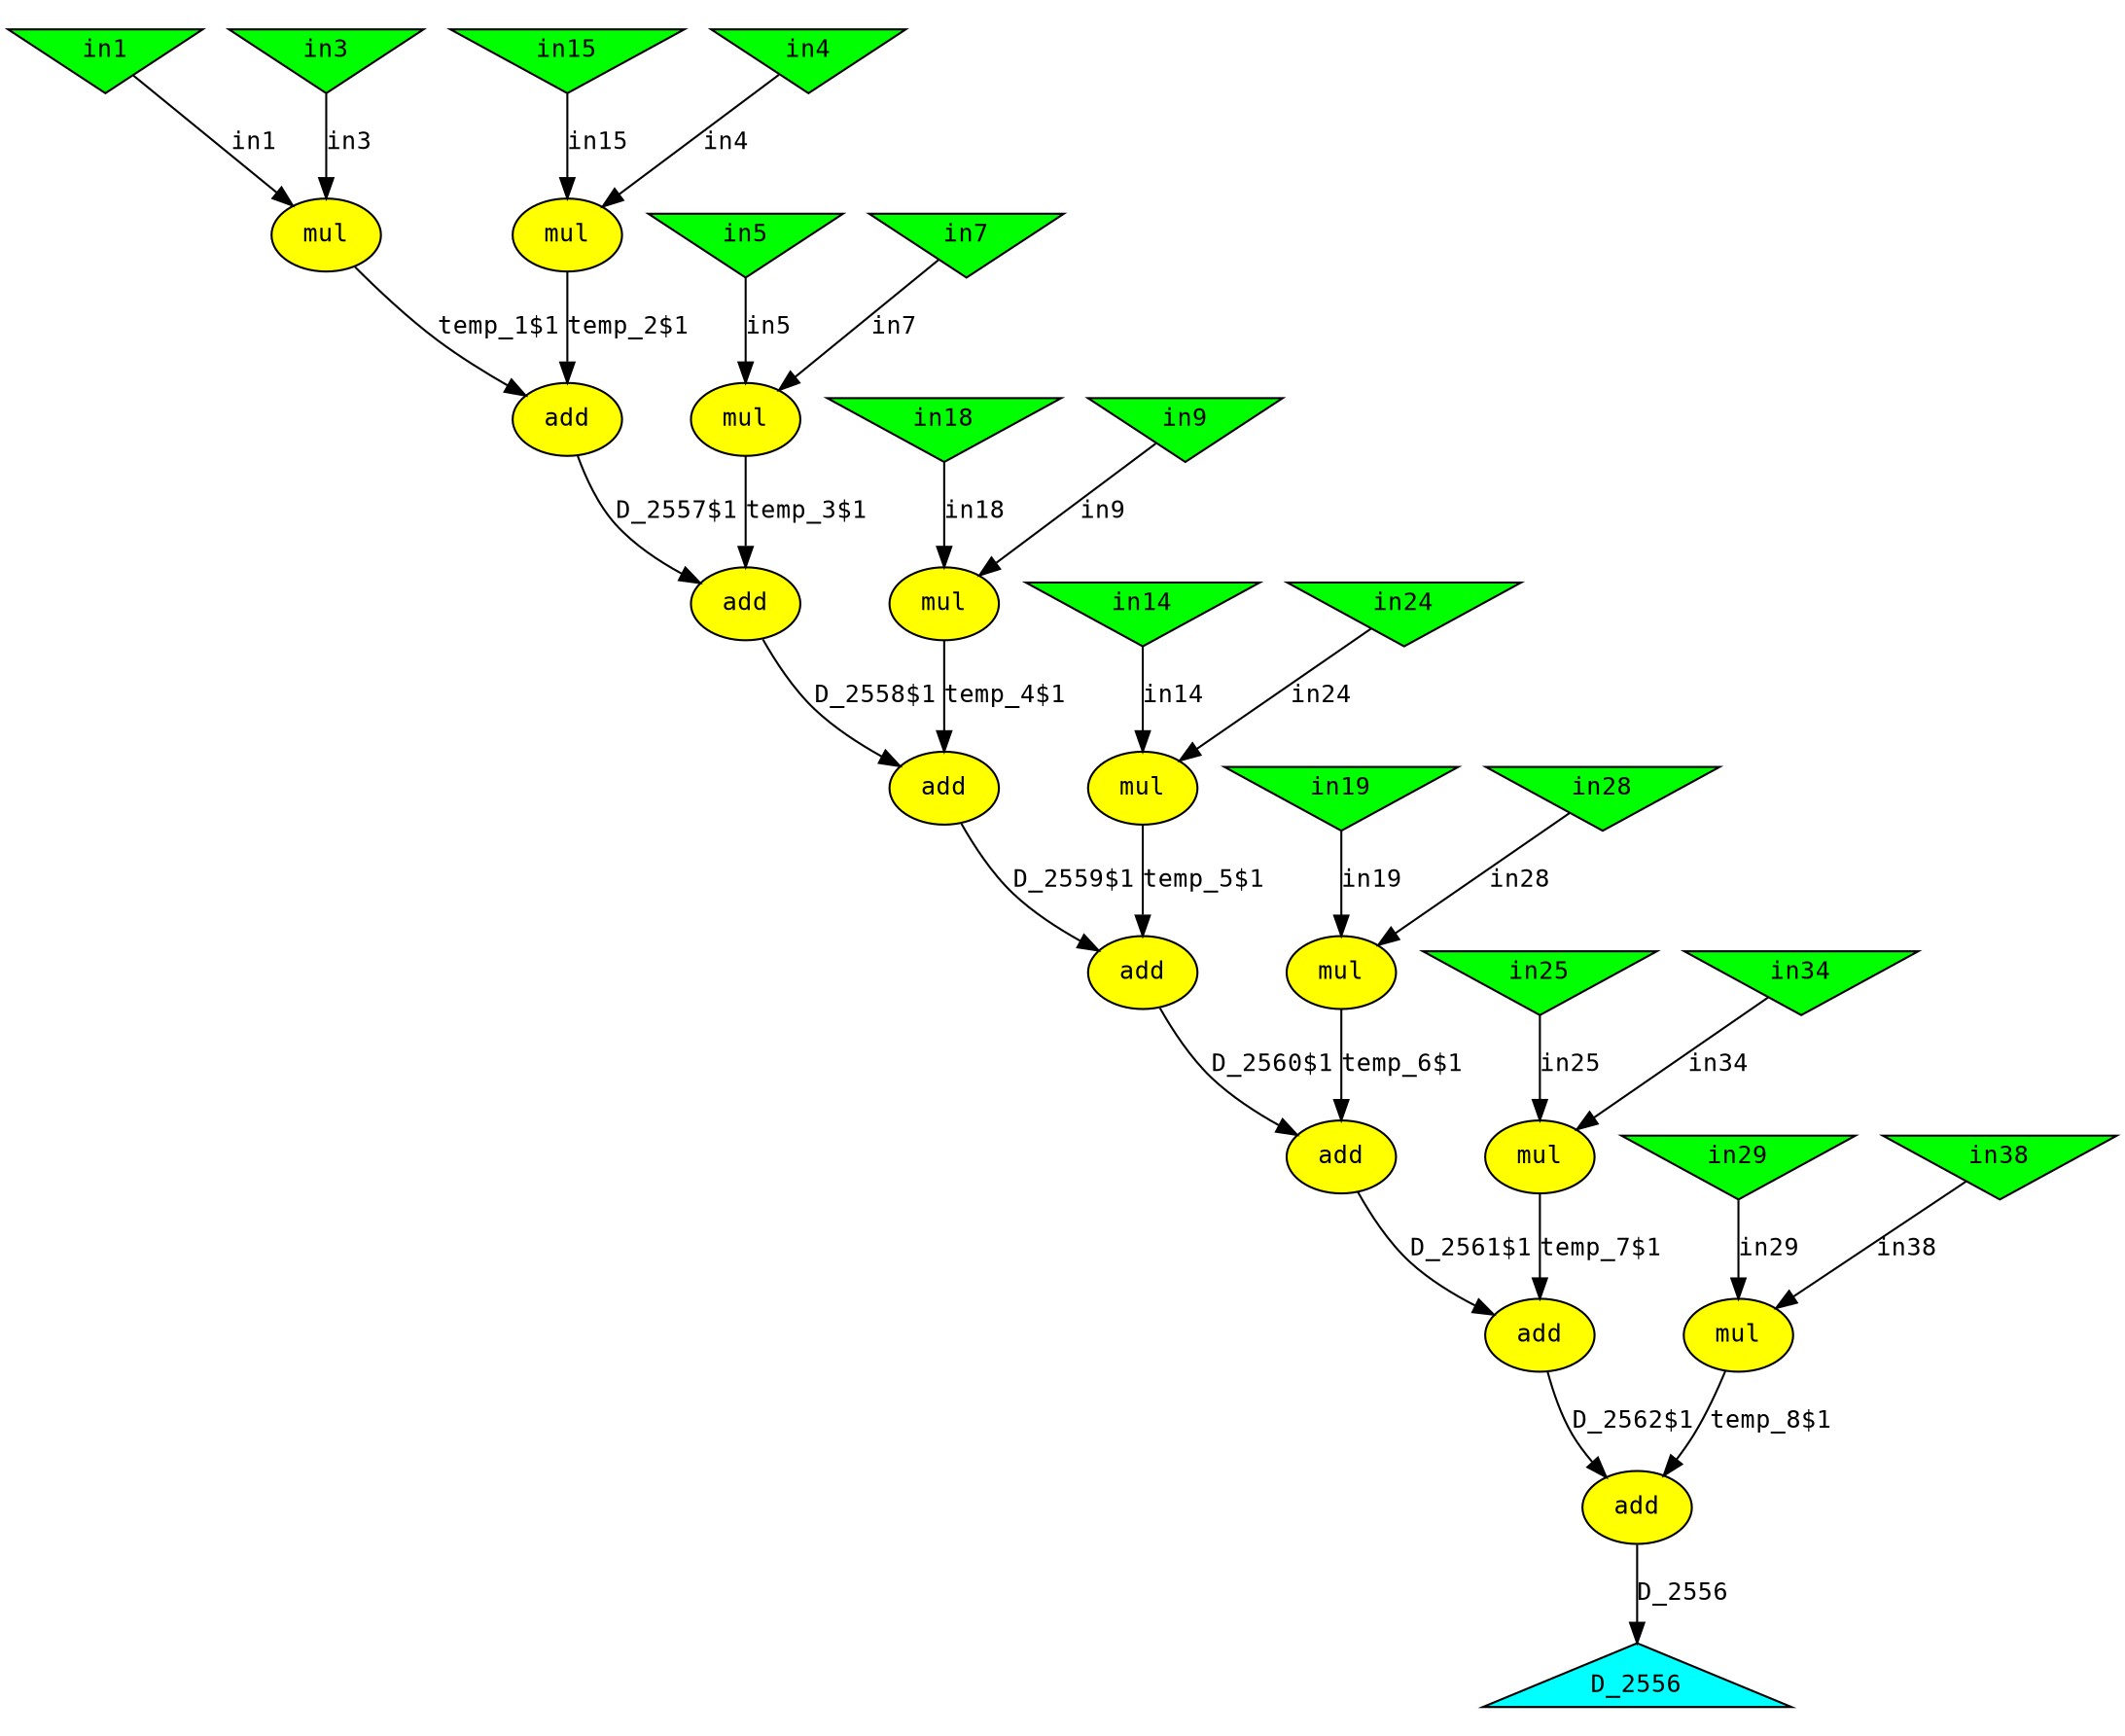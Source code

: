 digraph foo
{
  graph [rankdir="TB", nodesep = "0.175"];
  node [fontname="Courier", fontsize="12", style="filled"];
  edge [fontname="Courier", fontsize="12"];

  D_2556  [label="D_2556", ntype="outvar", argix="0", dataspec="s32", bb="-1", shape="triangle", fillcolor="cyan"];
  add_10  [label="add", ntype="operation", argix="-1", dataspec="na", bb="1", shape="ellipse", fillcolor="yellow"];
  add_11  [label="add", ntype="operation", argix="-1", dataspec="na", bb="1", shape="ellipse", fillcolor="yellow"];
  add_12  [label="add", ntype="operation", argix="-1", dataspec="na", bb="1", shape="ellipse", fillcolor="yellow"];
  add_13  [label="add", ntype="operation", argix="-1", dataspec="na", bb="1", shape="ellipse", fillcolor="yellow"];
  add_14  [label="add", ntype="operation", argix="-1", dataspec="na", bb="1", shape="ellipse", fillcolor="yellow"];
  add_8  [label="add", ntype="operation", argix="-1", dataspec="na", bb="1", shape="ellipse", fillcolor="yellow"];
  add_9  [label="add", ntype="operation", argix="-1", dataspec="na", bb="1", shape="ellipse", fillcolor="yellow"];
  in1  [label="in1", ntype="invar", argix="0", dataspec="s32", bb="-1", shape="invtriangle", fillcolor="green"];
  in14  [label="in14", ntype="invar", argix="8", dataspec="s32", bb="-1", shape="invtriangle", fillcolor="green"];
  in15  [label="in15", ntype="invar", argix="3", dataspec="s32", bb="-1", shape="invtriangle", fillcolor="green"];
  in18  [label="in18", ntype="invar", argix="7", dataspec="s32", bb="-1", shape="invtriangle", fillcolor="green"];
  in19  [label="in19", ntype="invar", argix="10", dataspec="s32", bb="-1", shape="invtriangle", fillcolor="green"];
  in24  [label="in24", ntype="invar", argix="9", dataspec="s32", bb="-1", shape="invtriangle", fillcolor="green"];
  in25  [label="in25", ntype="invar", argix="12", dataspec="s32", bb="-1", shape="invtriangle", fillcolor="green"];
  in28  [label="in28", ntype="invar", argix="11", dataspec="s32", bb="-1", shape="invtriangle", fillcolor="green"];
  in29  [label="in29", ntype="invar", argix="14", dataspec="s32", bb="-1", shape="invtriangle", fillcolor="green"];
  in3  [label="in3", ntype="invar", argix="1", dataspec="s32", bb="-1", shape="invtriangle", fillcolor="green"];
  in34  [label="in34", ntype="invar", argix="13", dataspec="s32", bb="-1", shape="invtriangle", fillcolor="green"];
  in38  [label="in38", ntype="invar", argix="15", dataspec="s32", bb="-1", shape="invtriangle", fillcolor="green"];
  in4  [label="in4", ntype="invar", argix="2", dataspec="s32", bb="-1", shape="invtriangle", fillcolor="green"];
  in5  [label="in5", ntype="invar", argix="4", dataspec="s32", bb="-1", shape="invtriangle", fillcolor="green"];
  in7  [label="in7", ntype="invar", argix="5", dataspec="s32", bb="-1", shape="invtriangle", fillcolor="green"];
  in9  [label="in9", ntype="invar", argix="6", dataspec="s32", bb="-1", shape="invtriangle", fillcolor="green"];
  mul_0  [label="mul", ntype="operation", argix="-1", dataspec="na", bb="1", shape="ellipse", fillcolor="yellow"];
  mul_1  [label="mul", ntype="operation", argix="-1", dataspec="na", bb="1", shape="ellipse", fillcolor="yellow"];
  mul_2  [label="mul", ntype="operation", argix="-1", dataspec="na", bb="1", shape="ellipse", fillcolor="yellow"];
  mul_3  [label="mul", ntype="operation", argix="-1", dataspec="na", bb="1", shape="ellipse", fillcolor="yellow"];
  mul_4  [label="mul", ntype="operation", argix="-1", dataspec="na", bb="1", shape="ellipse", fillcolor="yellow"];
  mul_5  [label="mul", ntype="operation", argix="-1", dataspec="na", bb="1", shape="ellipse", fillcolor="yellow"];
  mul_6  [label="mul", ntype="operation", argix="-1", dataspec="na", bb="1", shape="ellipse", fillcolor="yellow"];
  mul_7  [label="mul", ntype="operation", argix="-1", dataspec="na", bb="1", shape="ellipse", fillcolor="yellow"];

  add_10 -> add_11  [label="D_2559$1", etype="D", vtype="localvar", order="1", argix="-1", dataspec="s32"];
  add_11 -> add_12  [label="D_2560$1", etype="D", vtype="localvar", order="1", argix="-1", dataspec="s32"];
  add_12 -> add_13  [label="D_2561$1", etype="D", vtype="localvar", order="1", argix="-1", dataspec="s32"];
  add_13 -> add_14  [label="D_2562$1", etype="D", vtype="localvar", order="1", argix="-1", dataspec="s32"];
  add_14 -> D_2556  [label="D_2556", etype="D", vtype="outarg", order="1", argix="-1", dataspec="s32"];
  add_8 -> add_9  [label="D_2557$1", etype="D", vtype="localvar", order="1", argix="-1", dataspec="s32"];
  add_9 -> add_10  [label="D_2558$1", etype="D", vtype="localvar", order="1", argix="-1", dataspec="s32"];
  in14 -> mul_4  [label="in14", etype="D", vtype="inarg", order="1", argix="-1", dataspec="s32"];
  in15 -> mul_1  [label="in15", etype="D", vtype="inarg", order="2", argix="-1", dataspec="s32"];
  in18 -> mul_3  [label="in18", etype="D", vtype="inarg", order="2", argix="-1", dataspec="s32"];
  in19 -> mul_5  [label="in19", etype="D", vtype="inarg", order="1", argix="-1", dataspec="s32"];
  in1 -> mul_0  [label="in1", etype="D", vtype="inarg", order="1", argix="-1", dataspec="s32"];
  in24 -> mul_4  [label="in24", etype="D", vtype="inarg", order="2", argix="-1", dataspec="s32"];
  in25 -> mul_6  [label="in25", etype="D", vtype="inarg", order="1", argix="-1", dataspec="s32"];
  in28 -> mul_5  [label="in28", etype="D", vtype="inarg", order="2", argix="-1", dataspec="s32"];
  in29 -> mul_7  [label="in29", etype="D", vtype="inarg", order="1", argix="-1", dataspec="s32"];
  in34 -> mul_6  [label="in34", etype="D", vtype="inarg", order="2", argix="-1", dataspec="s32"];
  in38 -> mul_7  [label="in38", etype="D", vtype="inarg", order="2", argix="-1", dataspec="s32"];
  in3 -> mul_0  [label="in3", etype="D", vtype="inarg", order="2", argix="-1", dataspec="s32"];
  in4 -> mul_1  [label="in4", etype="D", vtype="inarg", order="1", argix="-1", dataspec="s32"];
  in5 -> mul_2  [label="in5", etype="D", vtype="inarg", order="1", argix="-1", dataspec="s32"];
  in7 -> mul_2  [label="in7", etype="D", vtype="inarg", order="2", argix="-1", dataspec="s32"];
  in9 -> mul_3  [label="in9", etype="D", vtype="inarg", order="1", argix="-1", dataspec="s32"];
  mul_0 -> add_8  [label="temp_1$1", etype="D", vtype="localvar", order="1", argix="-1", dataspec="s32"];
  mul_1 -> add_8  [label="temp_2$1", etype="D", vtype="localvar", order="2", argix="-1", dataspec="s32"];
  mul_2 -> add_9  [label="temp_3$1", etype="D", vtype="localvar", order="2", argix="-1", dataspec="s32"];
  mul_3 -> add_10  [label="temp_4$1", etype="D", vtype="localvar", order="2", argix="-1", dataspec="s32"];
  mul_4 -> add_11  [label="temp_5$1", etype="D", vtype="localvar", order="2", argix="-1", dataspec="s32"];
  mul_5 -> add_12  [label="temp_6$1", etype="D", vtype="localvar", order="2", argix="-1", dataspec="s32"];
  mul_6 -> add_13  [label="temp_7$1", etype="D", vtype="localvar", order="2", argix="-1", dataspec="s32"];
  mul_7 -> add_14  [label="temp_8$1", etype="D", vtype="localvar", order="2", argix="-1", dataspec="s32"];

}
